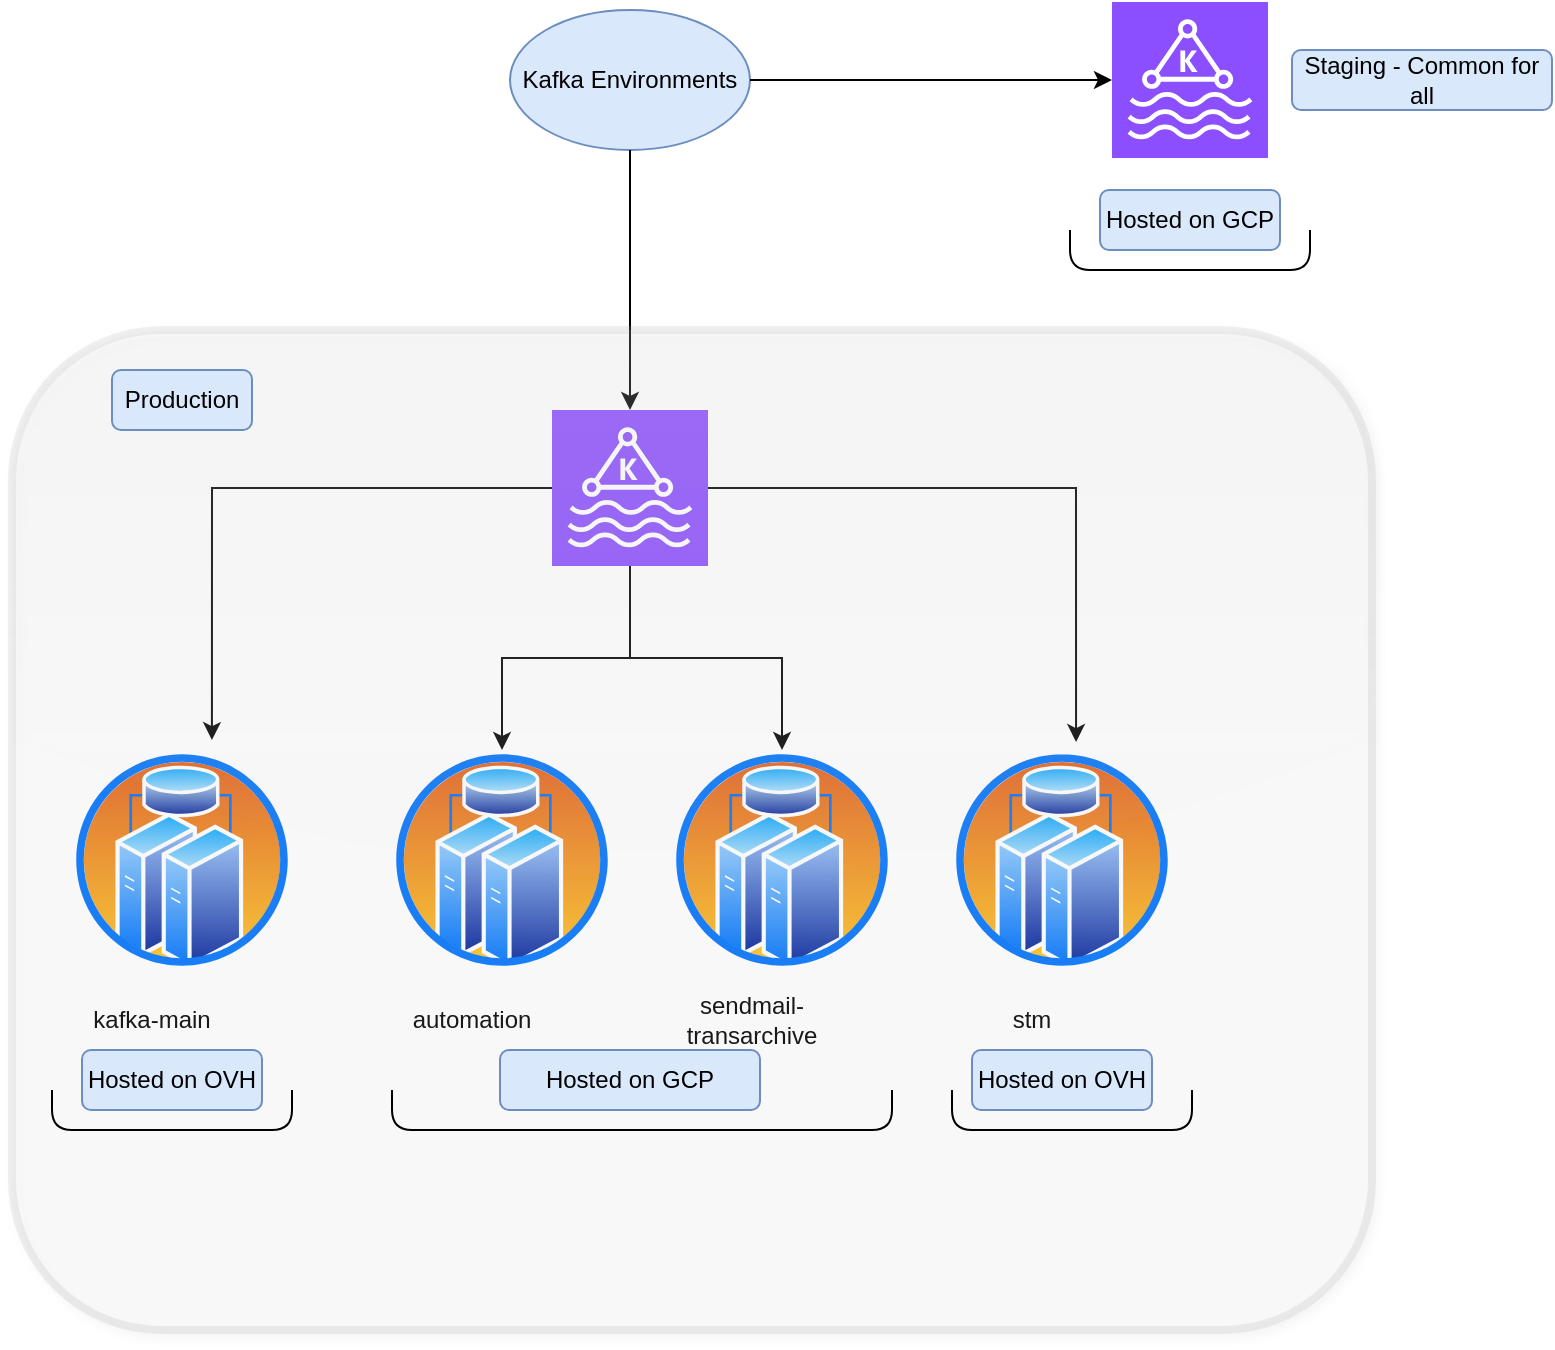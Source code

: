 <mxfile version="23.0.2" type="github">
  <diagram name="Page-1" id="N5_7dIzfm9vI_upbAULi">
    <mxGraphModel dx="954" dy="1680" grid="1" gridSize="10" guides="1" tooltips="1" connect="1" arrows="1" fold="1" page="1" pageScale="1" pageWidth="827" pageHeight="1169" math="0" shadow="0">
      <root>
        <mxCell id="0" />
        <mxCell id="1" parent="0" />
        <mxCell id="FLn_YwVGMpNuXglEpiZ--1" value="" style="image;aspect=fixed;perimeter=ellipsePerimeter;html=1;align=center;shadow=0;dashed=0;spacingTop=3;image=img/lib/active_directory/cluster_server.svg;labelBorderColor=none;" vertex="1" parent="1">
          <mxGeometry x="40" y="200" width="110" height="110" as="geometry" />
        </mxCell>
        <mxCell id="FLn_YwVGMpNuXglEpiZ--2" value="" style="image;aspect=fixed;perimeter=ellipsePerimeter;html=1;align=center;shadow=0;dashed=0;spacingTop=3;image=img/lib/active_directory/cluster_server.svg;labelBorderColor=none;" vertex="1" parent="1">
          <mxGeometry x="200" y="200" width="110" height="110" as="geometry" />
        </mxCell>
        <mxCell id="FLn_YwVGMpNuXglEpiZ--3" value="" style="image;aspect=fixed;perimeter=ellipsePerimeter;html=1;align=center;shadow=0;dashed=0;spacingTop=3;image=img/lib/active_directory/cluster_server.svg;labelBorderColor=none;" vertex="1" parent="1">
          <mxGeometry x="340" y="200" width="110" height="110" as="geometry" />
        </mxCell>
        <mxCell id="FLn_YwVGMpNuXglEpiZ--4" value="" style="image;aspect=fixed;perimeter=ellipsePerimeter;html=1;align=center;shadow=0;dashed=0;spacingTop=3;image=img/lib/active_directory/cluster_server.svg;labelBorderColor=none;" vertex="1" parent="1">
          <mxGeometry x="480" y="200" width="110" height="110" as="geometry" />
        </mxCell>
        <mxCell id="FLn_YwVGMpNuXglEpiZ--9" style="edgeStyle=orthogonalEdgeStyle;rounded=0;orthogonalLoop=1;jettySize=auto;html=1;entryX=0.5;entryY=0;entryDx=0;entryDy=0;labelBorderColor=none;" edge="1" parent="1" source="FLn_YwVGMpNuXglEpiZ--6" target="FLn_YwVGMpNuXglEpiZ--2">
          <mxGeometry relative="1" as="geometry" />
        </mxCell>
        <mxCell id="FLn_YwVGMpNuXglEpiZ--10" style="edgeStyle=orthogonalEdgeStyle;rounded=0;orthogonalLoop=1;jettySize=auto;html=1;entryX=0.5;entryY=0;entryDx=0;entryDy=0;labelBorderColor=none;" edge="1" parent="1" source="FLn_YwVGMpNuXglEpiZ--6" target="FLn_YwVGMpNuXglEpiZ--3">
          <mxGeometry relative="1" as="geometry" />
        </mxCell>
        <mxCell id="FLn_YwVGMpNuXglEpiZ--6" value="" style="sketch=0;points=[[0,0,0],[0.25,0,0],[0.5,0,0],[0.75,0,0],[1,0,0],[0,1,0],[0.25,1,0],[0.5,1,0],[0.75,1,0],[1,1,0],[0,0.25,0],[0,0.5,0],[0,0.75,0],[1,0.25,0],[1,0.5,0],[1,0.75,0]];outlineConnect=0;fontColor=#232F3E;fillColor=#8C4FFF;strokeColor=#ffffff;dashed=0;verticalLabelPosition=bottom;verticalAlign=top;align=center;html=1;fontSize=12;fontStyle=0;aspect=fixed;shape=mxgraph.aws4.resourceIcon;resIcon=mxgraph.aws4.managed_streaming_for_kafka;labelBorderColor=none;" vertex="1" parent="1">
          <mxGeometry x="280" y="30" width="78" height="78" as="geometry" />
        </mxCell>
        <mxCell id="FLn_YwVGMpNuXglEpiZ--7" style="edgeStyle=orthogonalEdgeStyle;rounded=0;orthogonalLoop=1;jettySize=auto;html=1;entryX=0.636;entryY=-0.045;entryDx=0;entryDy=0;entryPerimeter=0;labelBorderColor=none;" edge="1" parent="1" source="FLn_YwVGMpNuXglEpiZ--6" target="FLn_YwVGMpNuXglEpiZ--1">
          <mxGeometry relative="1" as="geometry" />
        </mxCell>
        <mxCell id="FLn_YwVGMpNuXglEpiZ--8" style="edgeStyle=orthogonalEdgeStyle;rounded=0;orthogonalLoop=1;jettySize=auto;html=1;entryX=0.564;entryY=-0.036;entryDx=0;entryDy=0;entryPerimeter=0;labelBorderColor=none;" edge="1" parent="1" source="FLn_YwVGMpNuXglEpiZ--6" target="FLn_YwVGMpNuXglEpiZ--4">
          <mxGeometry relative="1" as="geometry" />
        </mxCell>
        <mxCell id="FLn_YwVGMpNuXglEpiZ--11" value="kafka-main" style="text;html=1;strokeColor=none;fillColor=none;align=center;verticalAlign=middle;whiteSpace=wrap;rounded=0;labelBorderColor=none;" vertex="1" parent="1">
          <mxGeometry x="40" y="320" width="80" height="30" as="geometry" />
        </mxCell>
        <mxCell id="FLn_YwVGMpNuXglEpiZ--12" value="automation" style="text;html=1;strokeColor=none;fillColor=none;align=center;verticalAlign=middle;whiteSpace=wrap;rounded=0;labelBorderColor=none;" vertex="1" parent="1">
          <mxGeometry x="200" y="320" width="80" height="30" as="geometry" />
        </mxCell>
        <mxCell id="FLn_YwVGMpNuXglEpiZ--13" value="sendmail-transarchive" style="text;html=1;strokeColor=none;fillColor=none;align=center;verticalAlign=middle;whiteSpace=wrap;rounded=0;labelBorderColor=none;" vertex="1" parent="1">
          <mxGeometry x="340" y="320" width="80" height="30" as="geometry" />
        </mxCell>
        <mxCell id="FLn_YwVGMpNuXglEpiZ--14" value="stm" style="text;html=1;strokeColor=none;fillColor=none;align=center;verticalAlign=middle;whiteSpace=wrap;rounded=0;labelBorderColor=none;" vertex="1" parent="1">
          <mxGeometry x="480" y="320" width="80" height="30" as="geometry" />
        </mxCell>
        <mxCell id="FLn_YwVGMpNuXglEpiZ--16" value="Kafka Environments" style="ellipse;whiteSpace=wrap;html=1;fillColor=#dae8fc;strokeColor=#6c8ebf;" vertex="1" parent="1">
          <mxGeometry x="259" y="-170" width="120" height="70" as="geometry" />
        </mxCell>
        <mxCell id="FLn_YwVGMpNuXglEpiZ--17" style="edgeStyle=orthogonalEdgeStyle;rounded=0;orthogonalLoop=1;jettySize=auto;html=1;entryX=0.5;entryY=0;entryDx=0;entryDy=0;entryPerimeter=0;" edge="1" parent="1" source="FLn_YwVGMpNuXglEpiZ--16" target="FLn_YwVGMpNuXglEpiZ--6">
          <mxGeometry relative="1" as="geometry" />
        </mxCell>
        <mxCell id="FLn_YwVGMpNuXglEpiZ--18" value="" style="sketch=0;points=[[0,0,0],[0.25,0,0],[0.5,0,0],[0.75,0,0],[1,0,0],[0,1,0],[0.25,1,0],[0.5,1,0],[0.75,1,0],[1,1,0],[0,0.25,0],[0,0.5,0],[0,0.75,0],[1,0.25,0],[1,0.5,0],[1,0.75,0]];outlineConnect=0;fontColor=#232F3E;fillColor=#8C4FFF;strokeColor=#ffffff;dashed=0;verticalLabelPosition=bottom;verticalAlign=top;align=center;html=1;fontSize=12;fontStyle=0;aspect=fixed;shape=mxgraph.aws4.resourceIcon;resIcon=mxgraph.aws4.managed_streaming_for_kafka;" vertex="1" parent="1">
          <mxGeometry x="560" y="-174" width="78" height="78" as="geometry" />
        </mxCell>
        <mxCell id="FLn_YwVGMpNuXglEpiZ--19" style="edgeStyle=orthogonalEdgeStyle;rounded=0;orthogonalLoop=1;jettySize=auto;html=1;entryX=0;entryY=0.5;entryDx=0;entryDy=0;entryPerimeter=0;" edge="1" parent="1" source="FLn_YwVGMpNuXglEpiZ--16" target="FLn_YwVGMpNuXglEpiZ--18">
          <mxGeometry relative="1" as="geometry" />
        </mxCell>
        <mxCell id="FLn_YwVGMpNuXglEpiZ--20" value="Staging - Common for all" style="text;html=1;strokeColor=#6c8ebf;fillColor=#dae8fc;align=center;verticalAlign=middle;whiteSpace=wrap;rounded=1;glass=0;" vertex="1" parent="1">
          <mxGeometry x="650" y="-150" width="130" height="30" as="geometry" />
        </mxCell>
        <mxCell id="FLn_YwVGMpNuXglEpiZ--22" value="" style="rounded=1;whiteSpace=wrap;html=1;shadow=1;glass=1;opacity=10;fillColor=#f5f5f5;strokeColor=#666666;fontColor=#333333;strokeWidth=4;perimeterSpacing=5;" vertex="1" parent="1">
          <mxGeometry x="10" y="-10" width="680" height="500" as="geometry" />
        </mxCell>
        <mxCell id="FLn_YwVGMpNuXglEpiZ--23" value="Production" style="text;html=1;strokeColor=#6c8ebf;fillColor=#dae8fc;align=center;verticalAlign=middle;whiteSpace=wrap;rounded=1;" vertex="1" parent="1">
          <mxGeometry x="60" y="10" width="70" height="30" as="geometry" />
        </mxCell>
        <mxCell id="FLn_YwVGMpNuXglEpiZ--24" value="" style="shape=curlyBracket;whiteSpace=wrap;html=1;rounded=1;labelPosition=left;verticalLabelPosition=middle;align=right;verticalAlign=middle;size=0;direction=north;" vertex="1" parent="1">
          <mxGeometry x="200" y="370" width="250" height="20" as="geometry" />
        </mxCell>
        <mxCell id="FLn_YwVGMpNuXglEpiZ--25" value="Hosted on GCP" style="text;html=1;strokeColor=#6c8ebf;fillColor=#dae8fc;align=center;verticalAlign=middle;whiteSpace=wrap;rounded=1;" vertex="1" parent="1">
          <mxGeometry x="254" y="350" width="130" height="30" as="geometry" />
        </mxCell>
        <mxCell id="FLn_YwVGMpNuXglEpiZ--26" value="" style="shape=curlyBracket;whiteSpace=wrap;html=1;rounded=1;labelPosition=left;verticalLabelPosition=middle;align=right;verticalAlign=middle;size=0;direction=north;" vertex="1" parent="1">
          <mxGeometry x="30" y="370" width="120" height="20" as="geometry" />
        </mxCell>
        <mxCell id="FLn_YwVGMpNuXglEpiZ--27" value="Hosted on OVH" style="text;html=1;strokeColor=#6c8ebf;fillColor=#dae8fc;align=center;verticalAlign=middle;whiteSpace=wrap;rounded=1;" vertex="1" parent="1">
          <mxGeometry x="45" y="350" width="90" height="30" as="geometry" />
        </mxCell>
        <mxCell id="FLn_YwVGMpNuXglEpiZ--28" value="" style="shape=curlyBracket;whiteSpace=wrap;html=1;rounded=1;labelPosition=left;verticalLabelPosition=middle;align=right;verticalAlign=middle;size=0;direction=north;" vertex="1" parent="1">
          <mxGeometry x="480" y="370" width="120" height="20" as="geometry" />
        </mxCell>
        <mxCell id="FLn_YwVGMpNuXglEpiZ--29" value="Hosted on OVH" style="text;html=1;strokeColor=#6c8ebf;fillColor=#dae8fc;align=center;verticalAlign=middle;whiteSpace=wrap;rounded=1;" vertex="1" parent="1">
          <mxGeometry x="490" y="350" width="90" height="30" as="geometry" />
        </mxCell>
        <mxCell id="FLn_YwVGMpNuXglEpiZ--30" value="" style="shape=curlyBracket;whiteSpace=wrap;html=1;rounded=1;labelPosition=left;verticalLabelPosition=middle;align=right;verticalAlign=middle;size=0;direction=north;" vertex="1" parent="1">
          <mxGeometry x="539" y="-60" width="120" height="20" as="geometry" />
        </mxCell>
        <mxCell id="FLn_YwVGMpNuXglEpiZ--31" value="Hosted on GCP" style="text;html=1;strokeColor=#6c8ebf;fillColor=#dae8fc;align=center;verticalAlign=middle;whiteSpace=wrap;rounded=1;" vertex="1" parent="1">
          <mxGeometry x="554" y="-80" width="90" height="30" as="geometry" />
        </mxCell>
      </root>
    </mxGraphModel>
  </diagram>
</mxfile>
